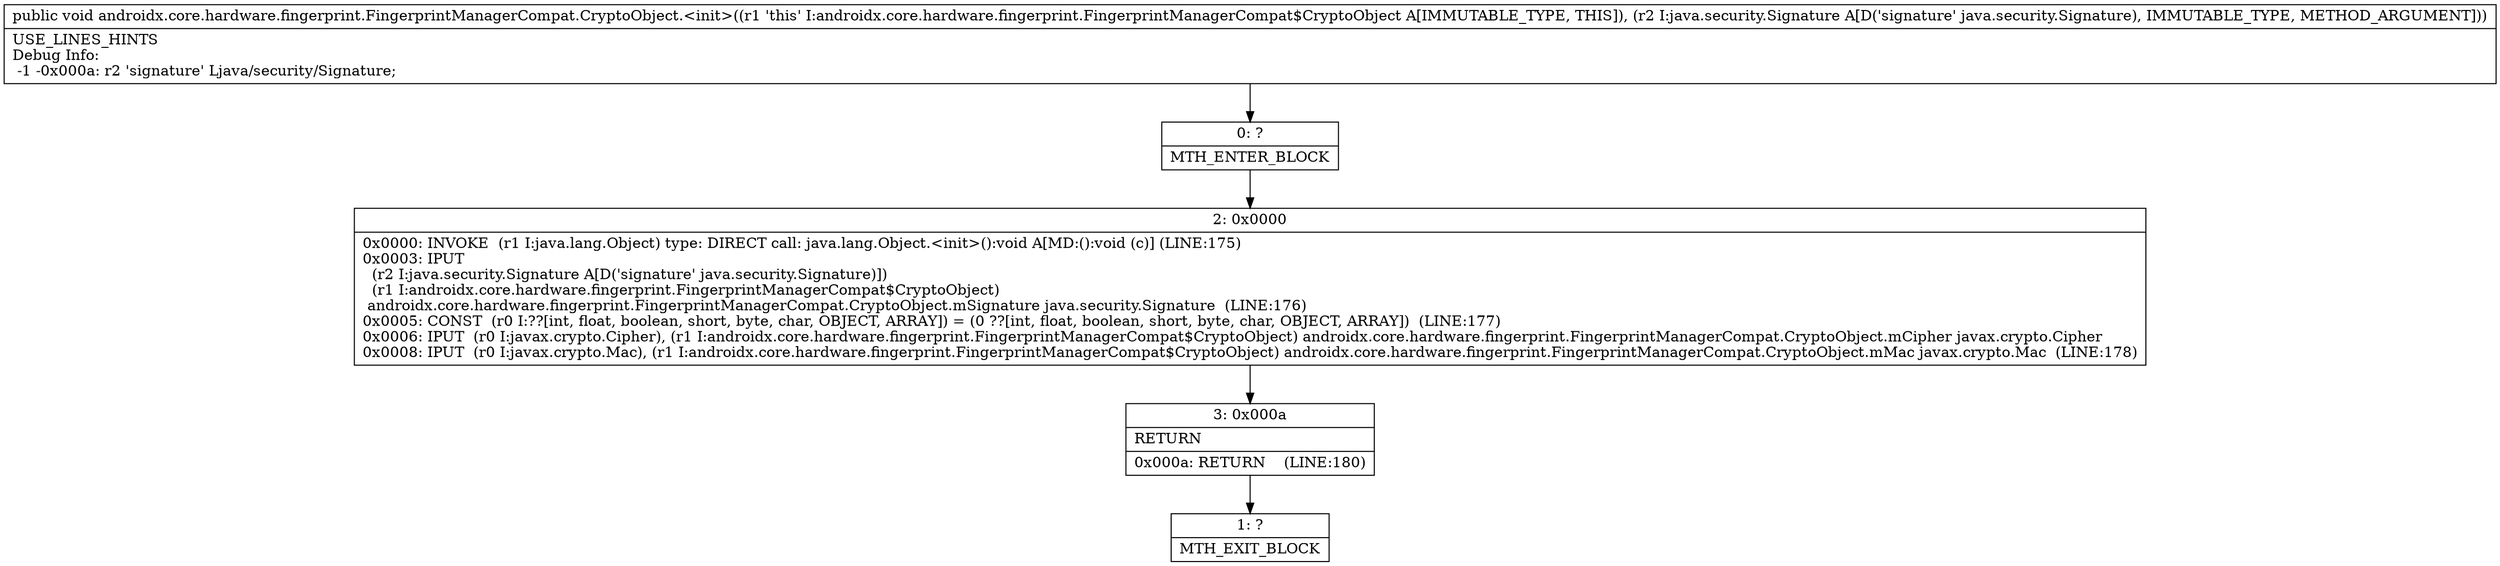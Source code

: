 digraph "CFG forandroidx.core.hardware.fingerprint.FingerprintManagerCompat.CryptoObject.\<init\>(Ljava\/security\/Signature;)V" {
Node_0 [shape=record,label="{0\:\ ?|MTH_ENTER_BLOCK\l}"];
Node_2 [shape=record,label="{2\:\ 0x0000|0x0000: INVOKE  (r1 I:java.lang.Object) type: DIRECT call: java.lang.Object.\<init\>():void A[MD:():void (c)] (LINE:175)\l0x0003: IPUT  \l  (r2 I:java.security.Signature A[D('signature' java.security.Signature)])\l  (r1 I:androidx.core.hardware.fingerprint.FingerprintManagerCompat$CryptoObject)\l androidx.core.hardware.fingerprint.FingerprintManagerCompat.CryptoObject.mSignature java.security.Signature  (LINE:176)\l0x0005: CONST  (r0 I:??[int, float, boolean, short, byte, char, OBJECT, ARRAY]) = (0 ??[int, float, boolean, short, byte, char, OBJECT, ARRAY])  (LINE:177)\l0x0006: IPUT  (r0 I:javax.crypto.Cipher), (r1 I:androidx.core.hardware.fingerprint.FingerprintManagerCompat$CryptoObject) androidx.core.hardware.fingerprint.FingerprintManagerCompat.CryptoObject.mCipher javax.crypto.Cipher \l0x0008: IPUT  (r0 I:javax.crypto.Mac), (r1 I:androidx.core.hardware.fingerprint.FingerprintManagerCompat$CryptoObject) androidx.core.hardware.fingerprint.FingerprintManagerCompat.CryptoObject.mMac javax.crypto.Mac  (LINE:178)\l}"];
Node_3 [shape=record,label="{3\:\ 0x000a|RETURN\l|0x000a: RETURN    (LINE:180)\l}"];
Node_1 [shape=record,label="{1\:\ ?|MTH_EXIT_BLOCK\l}"];
MethodNode[shape=record,label="{public void androidx.core.hardware.fingerprint.FingerprintManagerCompat.CryptoObject.\<init\>((r1 'this' I:androidx.core.hardware.fingerprint.FingerprintManagerCompat$CryptoObject A[IMMUTABLE_TYPE, THIS]), (r2 I:java.security.Signature A[D('signature' java.security.Signature), IMMUTABLE_TYPE, METHOD_ARGUMENT]))  | USE_LINES_HINTS\lDebug Info:\l  \-1 \-0x000a: r2 'signature' Ljava\/security\/Signature;\l}"];
MethodNode -> Node_0;Node_0 -> Node_2;
Node_2 -> Node_3;
Node_3 -> Node_1;
}


